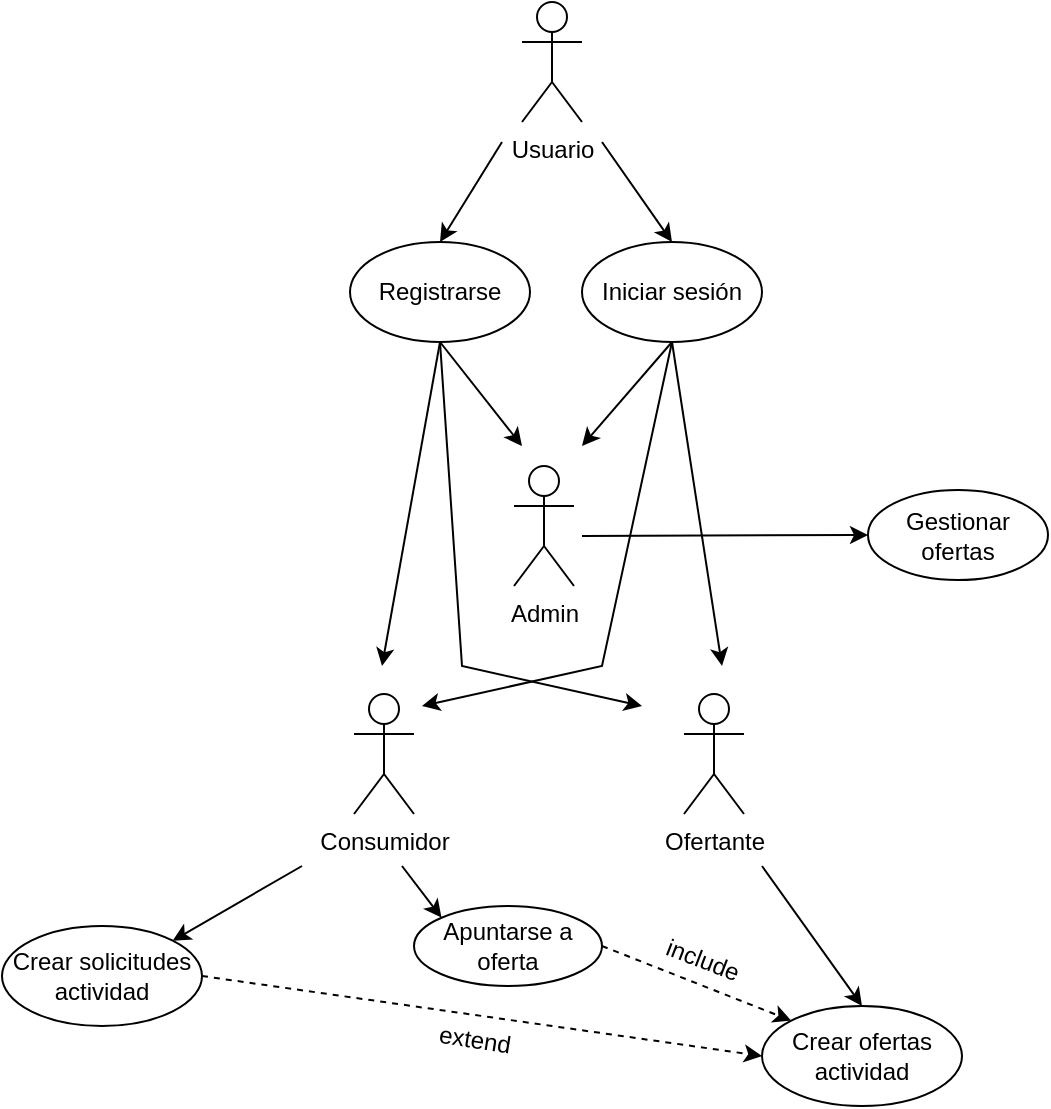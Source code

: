 <mxfile version="24.2.5" type="device">
  <diagram name="Página-1" id="L9wSXsQG8u8W5GDi3KZY">
    <mxGraphModel dx="1034" dy="519" grid="1" gridSize="10" guides="1" tooltips="1" connect="1" arrows="1" fold="1" page="1" pageScale="1" pageWidth="827" pageHeight="1169" math="0" shadow="0">
      <root>
        <mxCell id="0" />
        <mxCell id="1" parent="0" />
        <mxCell id="NHyaMfv0ez6wMWXbGVYi-1" value="Admin" style="shape=umlActor;verticalLabelPosition=bottom;verticalAlign=top;html=1;" parent="1" vertex="1">
          <mxGeometry x="396" y="275" width="30" height="60" as="geometry" />
        </mxCell>
        <mxCell id="NHyaMfv0ez6wMWXbGVYi-2" value="Consumidor" style="shape=umlActor;verticalLabelPosition=bottom;verticalAlign=top;html=1;" parent="1" vertex="1">
          <mxGeometry x="316" y="389" width="30" height="60" as="geometry" />
        </mxCell>
        <mxCell id="NHyaMfv0ez6wMWXbGVYi-3" value="Ofertante" style="shape=umlActor;verticalLabelPosition=bottom;verticalAlign=top;html=1;" parent="1" vertex="1">
          <mxGeometry x="481" y="389" width="30" height="60" as="geometry" />
        </mxCell>
        <mxCell id="NHyaMfv0ez6wMWXbGVYi-7" value="Crear ofertas actividad" style="ellipse;whiteSpace=wrap;html=1;" parent="1" vertex="1">
          <mxGeometry x="520" y="545" width="100" height="50" as="geometry" />
        </mxCell>
        <mxCell id="NHyaMfv0ez6wMWXbGVYi-8" value="Crear solicitudes actividad" style="ellipse;whiteSpace=wrap;html=1;" parent="1" vertex="1">
          <mxGeometry x="140" y="505" width="100" height="50" as="geometry" />
        </mxCell>
        <mxCell id="NHyaMfv0ez6wMWXbGVYi-9" value="" style="endArrow=classic;html=1;rounded=0;entryX=1;entryY=0;entryDx=0;entryDy=0;" parent="1" target="NHyaMfv0ez6wMWXbGVYi-8" edge="1">
          <mxGeometry width="50" height="50" relative="1" as="geometry">
            <mxPoint x="290" y="475" as="sourcePoint" />
            <mxPoint x="290" y="475" as="targetPoint" />
          </mxGeometry>
        </mxCell>
        <mxCell id="NHyaMfv0ez6wMWXbGVYi-10" value="" style="endArrow=classic;html=1;rounded=0;entryX=0.5;entryY=0;entryDx=0;entryDy=0;" parent="1" target="NHyaMfv0ez6wMWXbGVYi-7" edge="1">
          <mxGeometry width="50" height="50" relative="1" as="geometry">
            <mxPoint x="520" y="475" as="sourcePoint" />
            <mxPoint x="235" y="522" as="targetPoint" />
          </mxGeometry>
        </mxCell>
        <mxCell id="NHyaMfv0ez6wMWXbGVYi-12" value="Apuntarse a oferta" style="ellipse;whiteSpace=wrap;html=1;" parent="1" vertex="1">
          <mxGeometry x="346" y="495" width="94" height="40" as="geometry" />
        </mxCell>
        <mxCell id="NHyaMfv0ez6wMWXbGVYi-13" value="" style="endArrow=classic;html=1;rounded=0;entryX=0;entryY=0;entryDx=0;entryDy=0;" parent="1" target="NHyaMfv0ez6wMWXbGVYi-12" edge="1">
          <mxGeometry width="50" height="50" relative="1" as="geometry">
            <mxPoint x="340" y="475" as="sourcePoint" />
            <mxPoint x="235" y="522" as="targetPoint" />
          </mxGeometry>
        </mxCell>
        <mxCell id="NHyaMfv0ez6wMWXbGVYi-14" value="" style="endArrow=classic;html=1;rounded=0;entryX=0;entryY=0;entryDx=0;entryDy=0;exitX=1;exitY=0.5;exitDx=0;exitDy=0;dashed=1;" parent="1" source="NHyaMfv0ez6wMWXbGVYi-12" target="NHyaMfv0ez6wMWXbGVYi-7" edge="1">
          <mxGeometry width="50" height="50" relative="1" as="geometry">
            <mxPoint x="490" y="585" as="sourcePoint" />
            <mxPoint x="540" y="535" as="targetPoint" />
          </mxGeometry>
        </mxCell>
        <mxCell id="NHyaMfv0ez6wMWXbGVYi-15" value="include" style="text;html=1;align=center;verticalAlign=middle;resizable=0;points=[];autosize=1;strokeColor=none;fillColor=none;rotation=21;" parent="1" vertex="1">
          <mxGeometry x="460" y="507" width="60" height="30" as="geometry" />
        </mxCell>
        <mxCell id="NHyaMfv0ez6wMWXbGVYi-16" value="" style="endArrow=classic;html=1;rounded=0;entryX=0;entryY=0.5;entryDx=0;entryDy=0;exitX=1;exitY=0.5;exitDx=0;exitDy=0;dashed=1;" parent="1" source="NHyaMfv0ez6wMWXbGVYi-8" target="NHyaMfv0ez6wMWXbGVYi-7" edge="1">
          <mxGeometry width="50" height="50" relative="1" as="geometry">
            <mxPoint x="306" y="565" as="sourcePoint" />
            <mxPoint x="426" y="610" as="targetPoint" />
          </mxGeometry>
        </mxCell>
        <mxCell id="NHyaMfv0ez6wMWXbGVYi-17" value="extend" style="text;html=1;align=center;verticalAlign=middle;resizable=0;points=[];autosize=1;strokeColor=none;fillColor=none;rotation=9;" parent="1" vertex="1">
          <mxGeometry x="346" y="547" width="60" height="30" as="geometry" />
        </mxCell>
        <mxCell id="NHyaMfv0ez6wMWXbGVYi-18" value="Usuario" style="shape=umlActor;verticalLabelPosition=bottom;verticalAlign=top;html=1;" parent="1" vertex="1">
          <mxGeometry x="400" y="43" width="30" height="60" as="geometry" />
        </mxCell>
        <mxCell id="NHyaMfv0ez6wMWXbGVYi-19" value="Registrarse" style="ellipse;whiteSpace=wrap;html=1;" parent="1" vertex="1">
          <mxGeometry x="314" y="163" width="90" height="50" as="geometry" />
        </mxCell>
        <mxCell id="NHyaMfv0ez6wMWXbGVYi-20" value="Iniciar sesión" style="ellipse;whiteSpace=wrap;html=1;" parent="1" vertex="1">
          <mxGeometry x="430" y="163" width="90" height="50" as="geometry" />
        </mxCell>
        <mxCell id="NHyaMfv0ez6wMWXbGVYi-21" value="" style="endArrow=classic;html=1;rounded=0;entryX=0.5;entryY=0;entryDx=0;entryDy=0;" parent="1" target="NHyaMfv0ez6wMWXbGVYi-20" edge="1">
          <mxGeometry width="50" height="50" relative="1" as="geometry">
            <mxPoint x="440" y="113" as="sourcePoint" />
            <mxPoint x="580" y="323" as="targetPoint" />
          </mxGeometry>
        </mxCell>
        <mxCell id="NHyaMfv0ez6wMWXbGVYi-22" value="" style="endArrow=classic;html=1;rounded=0;entryX=0.5;entryY=0;entryDx=0;entryDy=0;" parent="1" target="NHyaMfv0ez6wMWXbGVYi-19" edge="1">
          <mxGeometry width="50" height="50" relative="1" as="geometry">
            <mxPoint x="390" y="113" as="sourcePoint" />
            <mxPoint x="453" y="180" as="targetPoint" />
          </mxGeometry>
        </mxCell>
        <mxCell id="NHyaMfv0ez6wMWXbGVYi-23" value="" style="endArrow=classic;html=1;rounded=0;exitX=0.5;exitY=1;exitDx=0;exitDy=0;" parent="1" source="NHyaMfv0ez6wMWXbGVYi-20" edge="1">
          <mxGeometry width="50" height="50" relative="1" as="geometry">
            <mxPoint x="470" y="265" as="sourcePoint" />
            <mxPoint x="430" y="265" as="targetPoint" />
          </mxGeometry>
        </mxCell>
        <mxCell id="NHyaMfv0ez6wMWXbGVYi-24" value="" style="endArrow=classic;html=1;rounded=0;exitX=0.5;exitY=1;exitDx=0;exitDy=0;" parent="1" source="NHyaMfv0ez6wMWXbGVYi-19" edge="1">
          <mxGeometry width="50" height="50" relative="1" as="geometry">
            <mxPoint x="485" y="223" as="sourcePoint" />
            <mxPoint x="400" y="265" as="targetPoint" />
          </mxGeometry>
        </mxCell>
        <mxCell id="NHyaMfv0ez6wMWXbGVYi-25" value="" style="endArrow=classic;html=1;rounded=0;exitX=0.5;exitY=1;exitDx=0;exitDy=0;" parent="1" source="NHyaMfv0ez6wMWXbGVYi-20" edge="1">
          <mxGeometry width="50" height="50" relative="1" as="geometry">
            <mxPoint x="369" y="223" as="sourcePoint" />
            <mxPoint x="500" y="375" as="targetPoint" />
          </mxGeometry>
        </mxCell>
        <mxCell id="NHyaMfv0ez6wMWXbGVYi-26" value="" style="endArrow=classic;html=1;rounded=0;exitX=0.5;exitY=1;exitDx=0;exitDy=0;" parent="1" source="NHyaMfv0ez6wMWXbGVYi-20" edge="1">
          <mxGeometry width="50" height="50" relative="1" as="geometry">
            <mxPoint x="485" y="223" as="sourcePoint" />
            <mxPoint x="350" y="395" as="targetPoint" />
            <Array as="points">
              <mxPoint x="440" y="375" />
            </Array>
          </mxGeometry>
        </mxCell>
        <mxCell id="NHyaMfv0ez6wMWXbGVYi-27" value="" style="endArrow=classic;html=1;rounded=0;exitX=0.5;exitY=1;exitDx=0;exitDy=0;" parent="1" source="NHyaMfv0ez6wMWXbGVYi-19" edge="1">
          <mxGeometry width="50" height="50" relative="1" as="geometry">
            <mxPoint x="485" y="223" as="sourcePoint" />
            <mxPoint x="330" y="375" as="targetPoint" />
          </mxGeometry>
        </mxCell>
        <mxCell id="NHyaMfv0ez6wMWXbGVYi-28" value="" style="endArrow=classic;html=1;rounded=0;exitX=0.5;exitY=1;exitDx=0;exitDy=0;" parent="1" source="NHyaMfv0ez6wMWXbGVYi-19" edge="1">
          <mxGeometry width="50" height="50" relative="1" as="geometry">
            <mxPoint x="369" y="223" as="sourcePoint" />
            <mxPoint x="460" y="395" as="targetPoint" />
            <Array as="points">
              <mxPoint x="370" y="375" />
            </Array>
          </mxGeometry>
        </mxCell>
        <mxCell id="NHyaMfv0ez6wMWXbGVYi-29" value="" style="endArrow=classic;html=1;rounded=0;entryX=0;entryY=0.5;entryDx=0;entryDy=0;" parent="1" target="NHyaMfv0ez6wMWXbGVYi-30" edge="1">
          <mxGeometry width="50" height="50" relative="1" as="geometry">
            <mxPoint x="430" y="310" as="sourcePoint" />
            <mxPoint x="600" y="310" as="targetPoint" />
          </mxGeometry>
        </mxCell>
        <mxCell id="NHyaMfv0ez6wMWXbGVYi-30" value="Gestionar ofertas" style="ellipse;whiteSpace=wrap;html=1;" parent="1" vertex="1">
          <mxGeometry x="573" y="287" width="90" height="45" as="geometry" />
        </mxCell>
      </root>
    </mxGraphModel>
  </diagram>
</mxfile>
